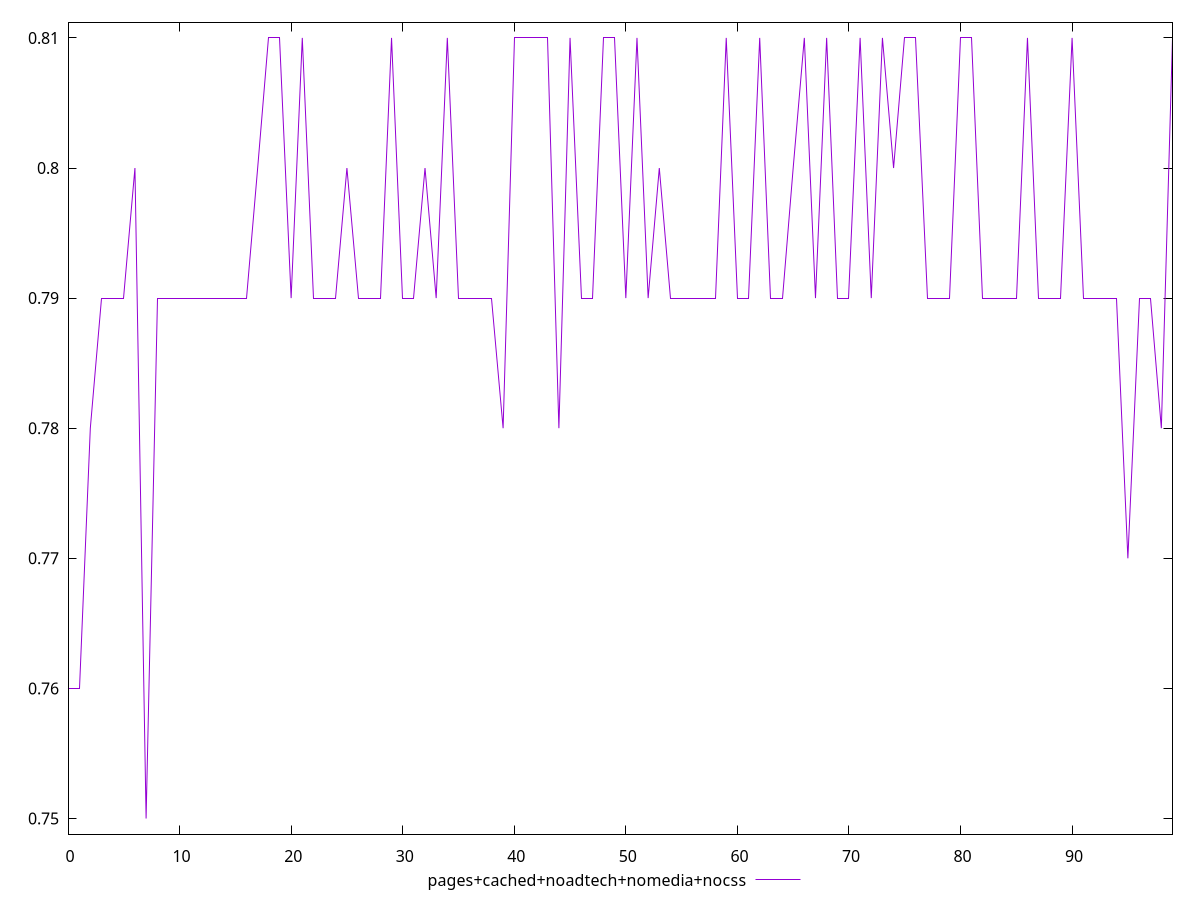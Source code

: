 reset

$pagesCachedNoadtechNomediaNocss <<EOF
0 0.76
1 0.76
2 0.78
3 0.79
4 0.79
5 0.79
6 0.8
7 0.75
8 0.79
9 0.79
10 0.79
11 0.79
12 0.79
13 0.79
14 0.79
15 0.79
16 0.79
17 0.8
18 0.81
19 0.81
20 0.79
21 0.81
22 0.79
23 0.79
24 0.79
25 0.8
26 0.79
27 0.79
28 0.79
29 0.81
30 0.79
31 0.79
32 0.8
33 0.79
34 0.81
35 0.79
36 0.79
37 0.79
38 0.79
39 0.78
40 0.81
41 0.81
42 0.81
43 0.81
44 0.78
45 0.81
46 0.79
47 0.79
48 0.81
49 0.81
50 0.79
51 0.81
52 0.79
53 0.8
54 0.79
55 0.79
56 0.79
57 0.79
58 0.79
59 0.81
60 0.79
61 0.79
62 0.81
63 0.79
64 0.79
65 0.8
66 0.81
67 0.79
68 0.81
69 0.79
70 0.79
71 0.81
72 0.79
73 0.81
74 0.8
75 0.81
76 0.81
77 0.79
78 0.79
79 0.79
80 0.81
81 0.81
82 0.79
83 0.79
84 0.79
85 0.79
86 0.81
87 0.79
88 0.79
89 0.79
90 0.81
91 0.79
92 0.79
93 0.79
94 0.79
95 0.77
96 0.79
97 0.79
98 0.78
99 0.81
EOF

set key outside below
set xrange [0:99]
set yrange [0.7488:0.8112]
set trange [0.7488:0.8112]
set terminal svg size 640, 500 enhanced background rgb 'white'
set output "report_00017_2021-02-10T15-08-03.406Z/meta/score/comparison/line/4_vs_5.svg"

plot $pagesCachedNoadtechNomediaNocss title "pages+cached+noadtech+nomedia+nocss" with line

reset
